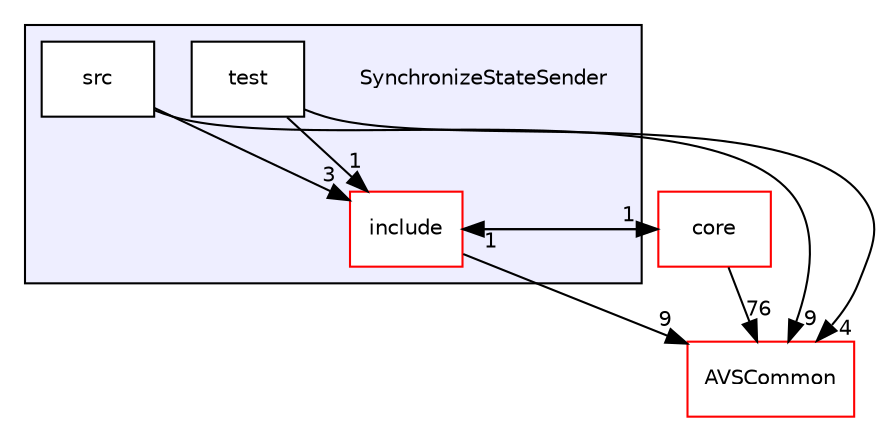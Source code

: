 digraph "/workplace/avs-device-sdk/SynchronizeStateSender" {
  compound=true
  node [ fontsize="10", fontname="Helvetica"];
  edge [ labelfontsize="10", labelfontname="Helvetica"];
  subgraph clusterdir_3bb03bb8f5c109658007b64753c5da0f {
    graph [ bgcolor="#eeeeff", pencolor="black", label="" URL="dir_3bb03bb8f5c109658007b64753c5da0f.html"];
    dir_3bb03bb8f5c109658007b64753c5da0f [shape=plaintext label="SynchronizeStateSender"];
    dir_e01b21eb0bf33027d7166255c85943c7 [shape=box label="include" color="red" fillcolor="white" style="filled" URL="dir_e01b21eb0bf33027d7166255c85943c7.html"];
    dir_e40776bbb9101f800c7a781e35fa1df0 [shape=box label="src" color="black" fillcolor="white" style="filled" URL="dir_e40776bbb9101f800c7a781e35fa1df0.html"];
    dir_bc956963215d99be9592ec1406bdd67f [shape=box label="test" color="black" fillcolor="white" style="filled" URL="dir_bc956963215d99be9592ec1406bdd67f.html"];
  }
  dir_13e65effb2bde530b17b3d5eefcd0266 [shape=box label="AVSCommon" fillcolor="white" style="filled" color="red" URL="dir_13e65effb2bde530b17b3d5eefcd0266.html"];
  dir_4270bfced15e0e73154b13468c7c9ad9 [shape=box label="core" fillcolor="white" style="filled" color="red" URL="dir_4270bfced15e0e73154b13468c7c9ad9.html"];
  dir_bc956963215d99be9592ec1406bdd67f->dir_e01b21eb0bf33027d7166255c85943c7 [headlabel="1", labeldistance=1.5 headhref="dir_000653_000650.html"];
  dir_bc956963215d99be9592ec1406bdd67f->dir_13e65effb2bde530b17b3d5eefcd0266 [headlabel="4", labeldistance=1.5 headhref="dir_000653_000017.html"];
  dir_e01b21eb0bf33027d7166255c85943c7->dir_13e65effb2bde530b17b3d5eefcd0266 [headlabel="9", labeldistance=1.5 headhref="dir_000650_000017.html"];
  dir_e01b21eb0bf33027d7166255c85943c7->dir_4270bfced15e0e73154b13468c7c9ad9 [headlabel="1", labeldistance=1.5 headhref="dir_000650_000461.html"];
  dir_e40776bbb9101f800c7a781e35fa1df0->dir_e01b21eb0bf33027d7166255c85943c7 [headlabel="3", labeldistance=1.5 headhref="dir_000652_000650.html"];
  dir_e40776bbb9101f800c7a781e35fa1df0->dir_13e65effb2bde530b17b3d5eefcd0266 [headlabel="9", labeldistance=1.5 headhref="dir_000652_000017.html"];
  dir_4270bfced15e0e73154b13468c7c9ad9->dir_e01b21eb0bf33027d7166255c85943c7 [headlabel="1", labeldistance=1.5 headhref="dir_000461_000650.html"];
  dir_4270bfced15e0e73154b13468c7c9ad9->dir_13e65effb2bde530b17b3d5eefcd0266 [headlabel="76", labeldistance=1.5 headhref="dir_000461_000017.html"];
}
